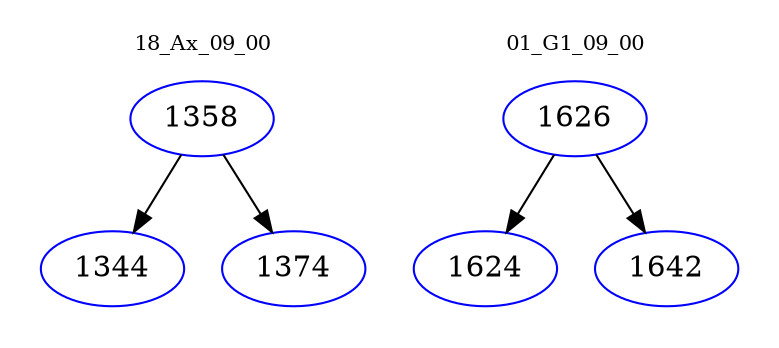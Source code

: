 digraph{
subgraph cluster_0 {
color = white
label = "18_Ax_09_00";
fontsize=10;
T0_1358 [label="1358", color="blue"]
T0_1358 -> T0_1344 [color="black"]
T0_1344 [label="1344", color="blue"]
T0_1358 -> T0_1374 [color="black"]
T0_1374 [label="1374", color="blue"]
}
subgraph cluster_1 {
color = white
label = "01_G1_09_00";
fontsize=10;
T1_1626 [label="1626", color="blue"]
T1_1626 -> T1_1624 [color="black"]
T1_1624 [label="1624", color="blue"]
T1_1626 -> T1_1642 [color="black"]
T1_1642 [label="1642", color="blue"]
}
}
